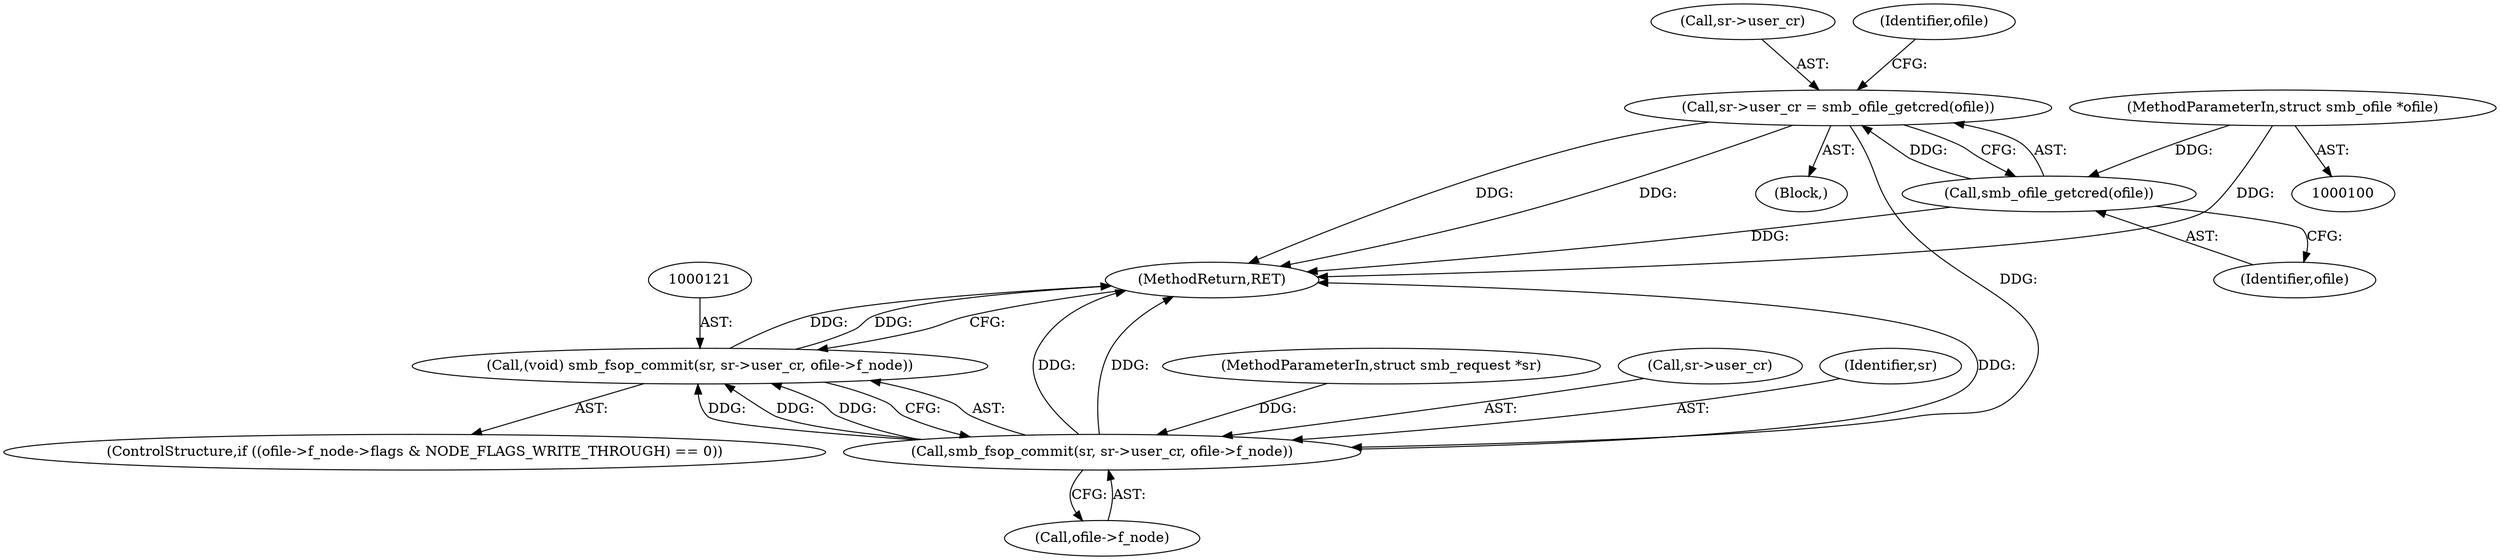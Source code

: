 digraph "1_illumos-gate_6d1c73b5858fefc6161c7d686345f0dc887ea799_1@API" {
"1000104" [label="(Call,sr->user_cr = smb_ofile_getcred(ofile))"];
"1000108" [label="(Call,smb_ofile_getcred(ofile))"];
"1000102" [label="(MethodParameterIn,struct smb_ofile *ofile)"];
"1000122" [label="(Call,smb_fsop_commit(sr, sr->user_cr, ofile->f_node))"];
"1000120" [label="(Call,(void) smb_fsop_commit(sr, sr->user_cr, ofile->f_node))"];
"1000122" [label="(Call,smb_fsop_commit(sr, sr->user_cr, ofile->f_node))"];
"1000130" [label="(MethodReturn,RET)"];
"1000108" [label="(Call,smb_ofile_getcred(ofile))"];
"1000105" [label="(Call,sr->user_cr)"];
"1000104" [label="(Call,sr->user_cr = smb_ofile_getcred(ofile))"];
"1000101" [label="(MethodParameterIn,struct smb_request *sr)"];
"1000103" [label="(Block,)"];
"1000109" [label="(Identifier,ofile)"];
"1000120" [label="(Call,(void) smb_fsop_commit(sr, sr->user_cr, ofile->f_node))"];
"1000124" [label="(Call,sr->user_cr)"];
"1000102" [label="(MethodParameterIn,struct smb_ofile *ofile)"];
"1000110" [label="(ControlStructure,if ((ofile->f_node->flags & NODE_FLAGS_WRITE_THROUGH) == 0))"];
"1000115" [label="(Identifier,ofile)"];
"1000123" [label="(Identifier,sr)"];
"1000127" [label="(Call,ofile->f_node)"];
"1000104" -> "1000103"  [label="AST: "];
"1000104" -> "1000108"  [label="CFG: "];
"1000105" -> "1000104"  [label="AST: "];
"1000108" -> "1000104"  [label="AST: "];
"1000115" -> "1000104"  [label="CFG: "];
"1000104" -> "1000130"  [label="DDG: "];
"1000104" -> "1000130"  [label="DDG: "];
"1000108" -> "1000104"  [label="DDG: "];
"1000104" -> "1000122"  [label="DDG: "];
"1000108" -> "1000109"  [label="CFG: "];
"1000109" -> "1000108"  [label="AST: "];
"1000108" -> "1000130"  [label="DDG: "];
"1000102" -> "1000108"  [label="DDG: "];
"1000102" -> "1000100"  [label="AST: "];
"1000102" -> "1000130"  [label="DDG: "];
"1000122" -> "1000120"  [label="AST: "];
"1000122" -> "1000127"  [label="CFG: "];
"1000123" -> "1000122"  [label="AST: "];
"1000124" -> "1000122"  [label="AST: "];
"1000127" -> "1000122"  [label="AST: "];
"1000120" -> "1000122"  [label="CFG: "];
"1000122" -> "1000130"  [label="DDG: "];
"1000122" -> "1000130"  [label="DDG: "];
"1000122" -> "1000130"  [label="DDG: "];
"1000122" -> "1000120"  [label="DDG: "];
"1000122" -> "1000120"  [label="DDG: "];
"1000122" -> "1000120"  [label="DDG: "];
"1000101" -> "1000122"  [label="DDG: "];
"1000120" -> "1000110"  [label="AST: "];
"1000121" -> "1000120"  [label="AST: "];
"1000130" -> "1000120"  [label="CFG: "];
"1000120" -> "1000130"  [label="DDG: "];
"1000120" -> "1000130"  [label="DDG: "];
}

